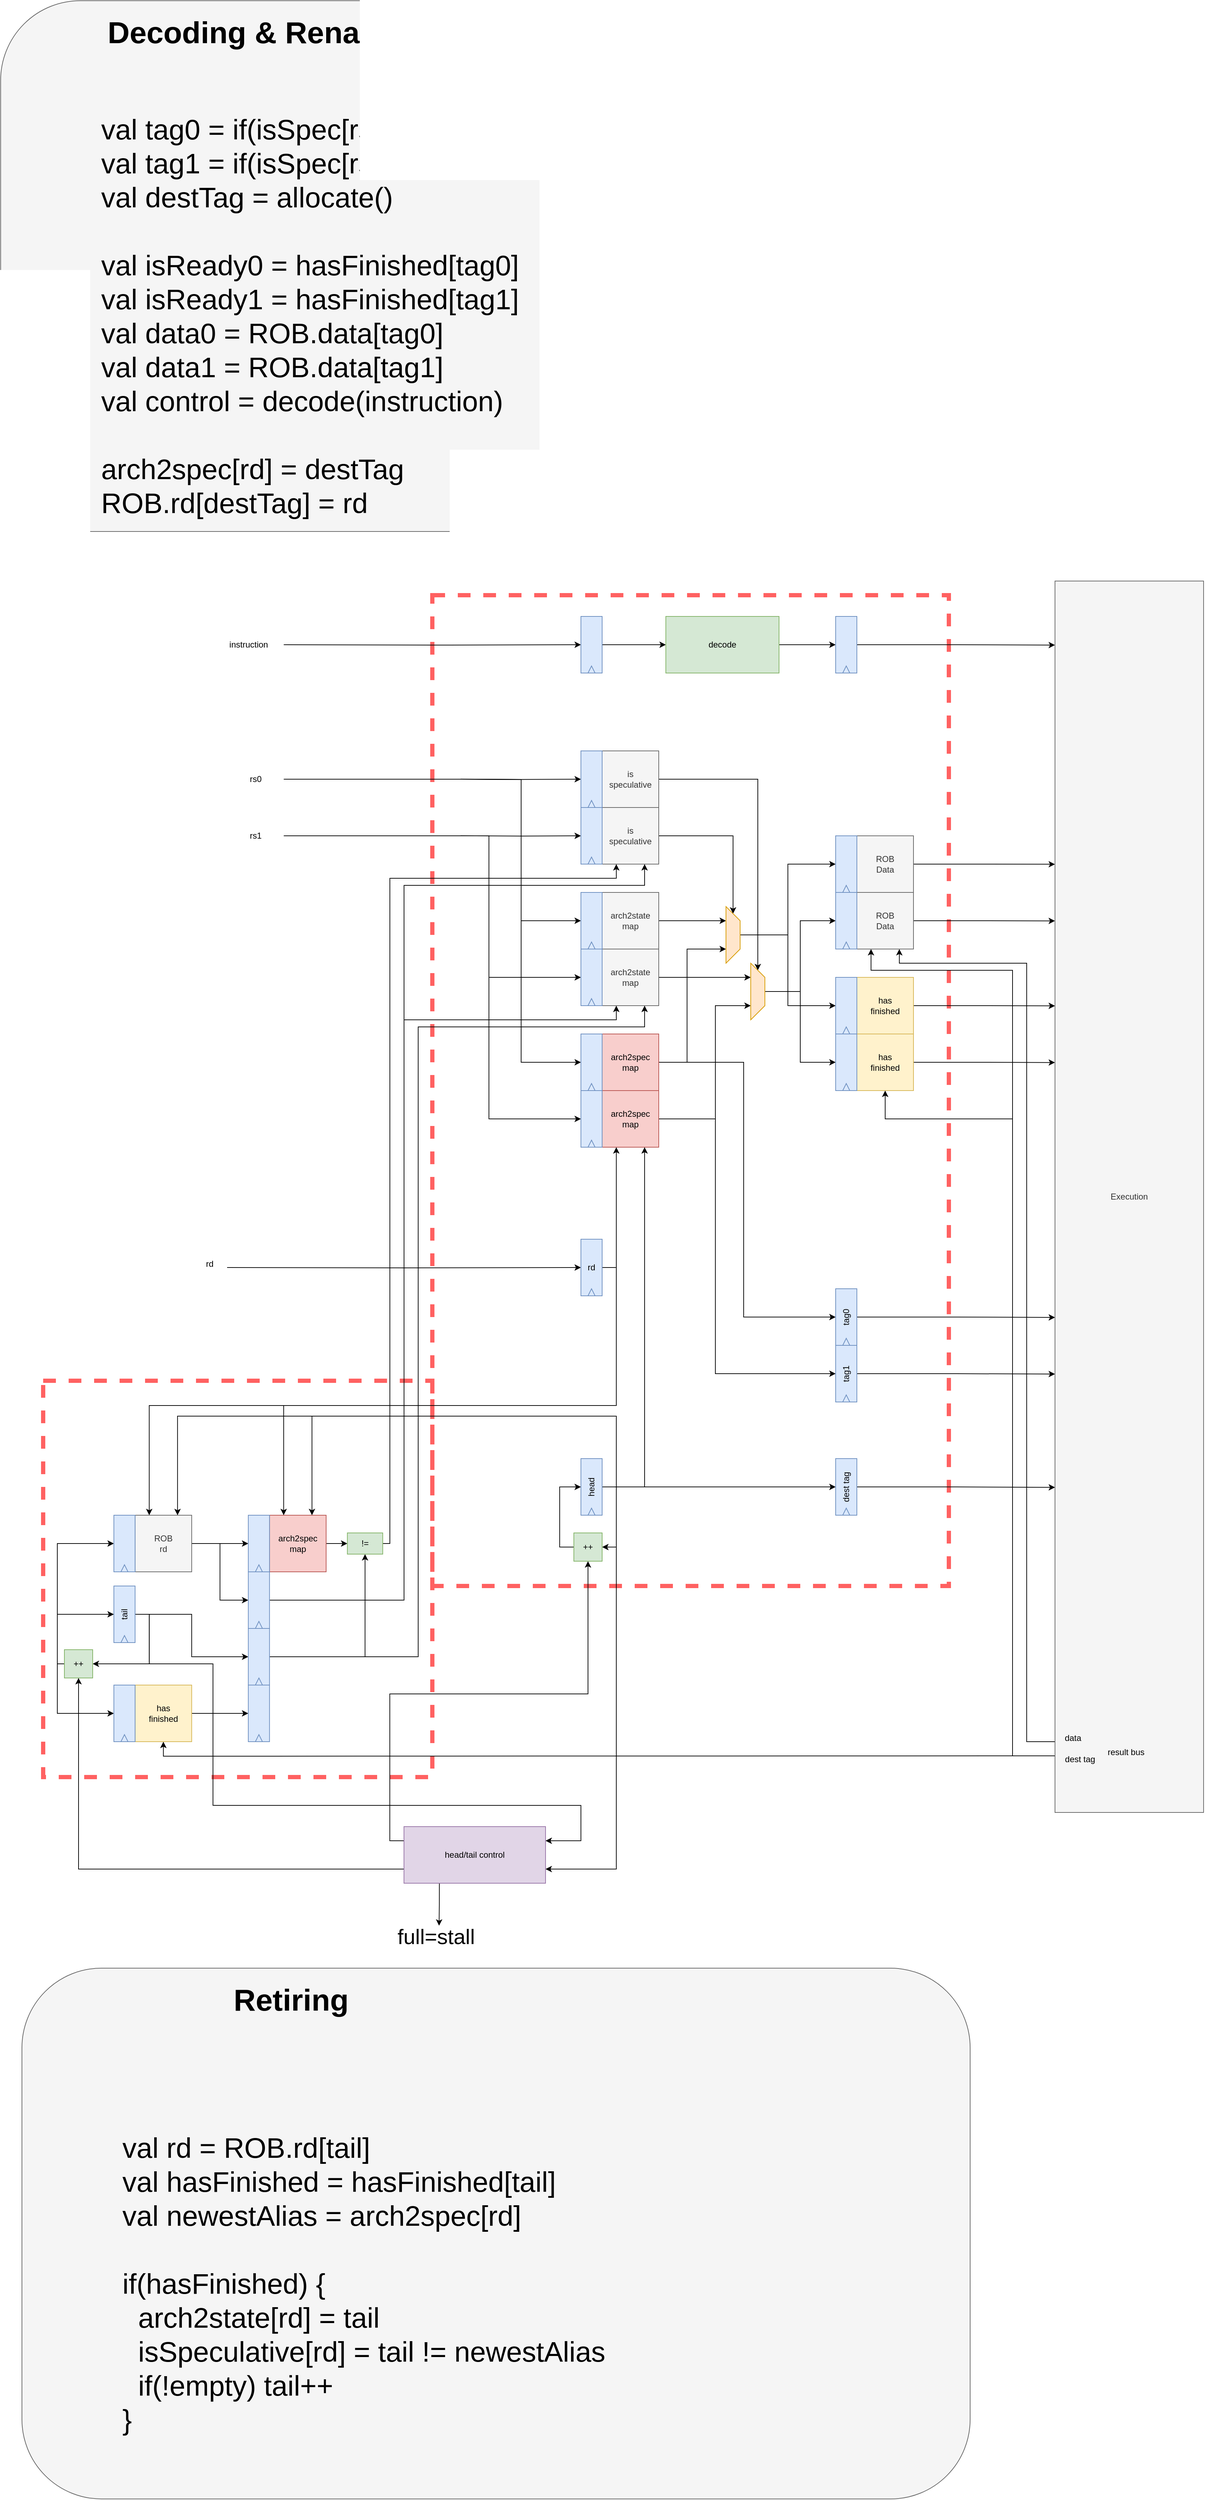 <mxfile version="20.7.4" type="device"><diagram id="__g0TfonTzCmBBWyso2h" name="Page-1"><mxGraphModel dx="5861" dy="4477" grid="1" gridSize="10" guides="1" tooltips="1" connect="1" arrows="1" fold="1" page="1" pageScale="1" pageWidth="850" pageHeight="1100" math="0" shadow="0"><root><mxCell id="0"/><mxCell id="1" parent="0"/><mxCell id="7qlLy7Mz_lEwMJBJuUpn-19" value="" style="rounded=1;whiteSpace=wrap;html=1;fontSize=40;fillColor=#f5f5f5;fontColor=#333333;strokeColor=#666666;" vertex="1" parent="1"><mxGeometry x="-650.09" y="-620" width="1340.09" height="750" as="geometry"/></mxCell><mxCell id="EKfL-BwjNIBpNO0MJgjR-181" value="" style="rounded=0;whiteSpace=wrap;html=1;fillColor=none;dashed=1;strokeColor=#FF6161;strokeWidth=6;" parent="1" vertex="1"><mxGeometry x="-40" y="220" width="730" height="1400" as="geometry"/></mxCell><mxCell id="EKfL-BwjNIBpNO0MJgjR-180" value="" style="rounded=0;whiteSpace=wrap;html=1;fillColor=none;dashed=1;strokeColor=#FF6161;strokeWidth=6;" parent="1" vertex="1"><mxGeometry x="-590" y="1330" width="550" height="560" as="geometry"/></mxCell><mxCell id="EKfL-BwjNIBpNO0MJgjR-17" style="edgeStyle=orthogonalEdgeStyle;rounded=0;orthogonalLoop=1;jettySize=auto;html=1;exitX=1;exitY=0.5;exitDx=0;exitDy=0;entryX=0;entryY=0.5;entryDx=0;entryDy=0;" parent="1" source="EKfL-BwjNIBpNO0MJgjR-1" target="EKfL-BwjNIBpNO0MJgjR-14" edge="1"><mxGeometry relative="1" as="geometry"/></mxCell><mxCell id="EKfL-BwjNIBpNO0MJgjR-1" value="is&lt;br&gt;speculative" style="rounded=0;whiteSpace=wrap;html=1;fillColor=#f5f5f5;fontColor=#333333;strokeColor=#666666;" parent="1" vertex="1"><mxGeometry x="200" y="440" width="80" height="80" as="geometry"/></mxCell><mxCell id="EKfL-BwjNIBpNO0MJgjR-16" style="edgeStyle=orthogonalEdgeStyle;rounded=0;orthogonalLoop=1;jettySize=auto;html=1;exitX=1;exitY=0.5;exitDx=0;exitDy=0;entryX=0;entryY=0.5;entryDx=0;entryDy=0;" parent="1" source="EKfL-BwjNIBpNO0MJgjR-2" target="EKfL-BwjNIBpNO0MJgjR-12" edge="1"><mxGeometry relative="1" as="geometry"><Array as="points"><mxPoint x="385" y="560"/></Array></mxGeometry></mxCell><mxCell id="EKfL-BwjNIBpNO0MJgjR-2" value="is&lt;br&gt;speculative" style="rounded=0;whiteSpace=wrap;html=1;fillColor=#f5f5f5;fontColor=#333333;strokeColor=#666666;" parent="1" vertex="1"><mxGeometry x="200" y="520" width="80" height="80" as="geometry"/></mxCell><mxCell id="EKfL-BwjNIBpNO0MJgjR-25" style="edgeStyle=orthogonalEdgeStyle;rounded=0;orthogonalLoop=1;jettySize=auto;html=1;exitX=1;exitY=0.5;exitDx=0;exitDy=0;entryX=0.75;entryY=1;entryDx=0;entryDy=0;" parent="1" source="EKfL-BwjNIBpNO0MJgjR-4" target="EKfL-BwjNIBpNO0MJgjR-14" edge="1"><mxGeometry relative="1" as="geometry"><Array as="points"><mxPoint x="360" y="960"/><mxPoint x="360" y="800"/></Array></mxGeometry></mxCell><mxCell id="EKfL-BwjNIBpNO0MJgjR-62" style="edgeStyle=orthogonalEdgeStyle;rounded=0;orthogonalLoop=1;jettySize=auto;html=1;exitX=1;exitY=0.5;exitDx=0;exitDy=0;entryX=0;entryY=0.5;entryDx=0;entryDy=0;" parent="1" source="EKfL-BwjNIBpNO0MJgjR-4" target="EKfL-BwjNIBpNO0MJgjR-59" edge="1"><mxGeometry relative="1" as="geometry"><Array as="points"><mxPoint x="360" y="960"/><mxPoint x="360" y="1320"/></Array></mxGeometry></mxCell><mxCell id="EKfL-BwjNIBpNO0MJgjR-4" value="arch2spec&lt;br&gt;map" style="rounded=0;whiteSpace=wrap;html=1;fillColor=#f8cecc;strokeColor=#b85450;" parent="1" vertex="1"><mxGeometry x="200" y="920" width="80" height="80" as="geometry"/></mxCell><mxCell id="EKfL-BwjNIBpNO0MJgjR-24" style="edgeStyle=orthogonalEdgeStyle;rounded=0;orthogonalLoop=1;jettySize=auto;html=1;exitX=1;exitY=0.5;exitDx=0;exitDy=0;entryX=0.75;entryY=1;entryDx=0;entryDy=0;" parent="1" source="EKfL-BwjNIBpNO0MJgjR-5" target="EKfL-BwjNIBpNO0MJgjR-12" edge="1"><mxGeometry relative="1" as="geometry"><Array as="points"><mxPoint x="320" y="880"/><mxPoint x="320" y="720"/></Array></mxGeometry></mxCell><mxCell id="EKfL-BwjNIBpNO0MJgjR-61" style="edgeStyle=orthogonalEdgeStyle;rounded=0;orthogonalLoop=1;jettySize=auto;html=1;exitX=1;exitY=0.5;exitDx=0;exitDy=0;entryX=0;entryY=0.5;entryDx=0;entryDy=0;" parent="1" source="EKfL-BwjNIBpNO0MJgjR-5" target="EKfL-BwjNIBpNO0MJgjR-57" edge="1"><mxGeometry relative="1" as="geometry"><Array as="points"><mxPoint x="400" y="880"/><mxPoint x="400" y="1240"/></Array></mxGeometry></mxCell><mxCell id="EKfL-BwjNIBpNO0MJgjR-5" value="arch2spec&lt;br&gt;map" style="rounded=0;whiteSpace=wrap;html=1;fillColor=#f8cecc;strokeColor=#b85450;" parent="1" vertex="1"><mxGeometry x="200" y="840" width="80" height="80" as="geometry"/></mxCell><mxCell id="EKfL-BwjNIBpNO0MJgjR-22" style="edgeStyle=orthogonalEdgeStyle;rounded=0;orthogonalLoop=1;jettySize=auto;html=1;exitX=1;exitY=0.5;exitDx=0;exitDy=0;entryX=0.25;entryY=1;entryDx=0;entryDy=0;" parent="1" source="EKfL-BwjNIBpNO0MJgjR-6" target="EKfL-BwjNIBpNO0MJgjR-12" edge="1"><mxGeometry relative="1" as="geometry"/></mxCell><mxCell id="EKfL-BwjNIBpNO0MJgjR-6" value="arch2state&lt;br&gt;map" style="rounded=0;whiteSpace=wrap;html=1;fillColor=#f5f5f5;fontColor=#333333;strokeColor=#666666;" parent="1" vertex="1"><mxGeometry x="200" y="640" width="80" height="80" as="geometry"/></mxCell><mxCell id="EKfL-BwjNIBpNO0MJgjR-23" style="edgeStyle=orthogonalEdgeStyle;rounded=0;orthogonalLoop=1;jettySize=auto;html=1;exitX=1;exitY=0.5;exitDx=0;exitDy=0;entryX=0.25;entryY=1;entryDx=0;entryDy=0;" parent="1" source="EKfL-BwjNIBpNO0MJgjR-7" target="EKfL-BwjNIBpNO0MJgjR-14" edge="1"><mxGeometry relative="1" as="geometry"/></mxCell><mxCell id="EKfL-BwjNIBpNO0MJgjR-7" value="arch2state&lt;br&gt;map" style="rounded=0;whiteSpace=wrap;html=1;fillColor=#f5f5f5;fontColor=#333333;strokeColor=#666666;" parent="1" vertex="1"><mxGeometry x="200" y="720" width="80" height="80" as="geometry"/></mxCell><mxCell id="7qlLy7Mz_lEwMJBJuUpn-3" style="edgeStyle=orthogonalEdgeStyle;rounded=0;orthogonalLoop=1;jettySize=auto;html=1;exitX=1;exitY=0.5;exitDx=0;exitDy=0;entryX=0;entryY=0.23;entryDx=0;entryDy=0;entryPerimeter=0;" edge="1" parent="1" source="EKfL-BwjNIBpNO0MJgjR-8" target="7qlLy7Mz_lEwMJBJuUpn-1"><mxGeometry relative="1" as="geometry"/></mxCell><mxCell id="EKfL-BwjNIBpNO0MJgjR-8" value="ROB&lt;br&gt;Data" style="rounded=0;whiteSpace=wrap;html=1;fillColor=#f5f5f5;fontColor=#333333;strokeColor=#666666;" parent="1" vertex="1"><mxGeometry x="560" y="560" width="80" height="80" as="geometry"/></mxCell><mxCell id="EKfL-BwjNIBpNO0MJgjR-188" style="edgeStyle=orthogonalEdgeStyle;rounded=0;orthogonalLoop=1;jettySize=auto;html=1;entryX=0.25;entryY=1;entryDx=0;entryDy=0;" parent="1" target="EKfL-BwjNIBpNO0MJgjR-9" edge="1"><mxGeometry relative="1" as="geometry"><mxPoint x="780" y="1860" as="sourcePoint"/><Array as="points"><mxPoint x="780" y="750"/><mxPoint x="580" y="750"/></Array></mxGeometry></mxCell><mxCell id="EKfL-BwjNIBpNO0MJgjR-189" style="edgeStyle=orthogonalEdgeStyle;rounded=0;orthogonalLoop=1;jettySize=auto;html=1;entryX=0.75;entryY=1;entryDx=0;entryDy=0;" parent="1" target="EKfL-BwjNIBpNO0MJgjR-9" edge="1"><mxGeometry relative="1" as="geometry"><mxPoint x="840" y="1840" as="sourcePoint"/><Array as="points"><mxPoint x="800" y="1840"/><mxPoint x="800" y="740"/><mxPoint x="620" y="740"/></Array></mxGeometry></mxCell><mxCell id="7qlLy7Mz_lEwMJBJuUpn-4" style="edgeStyle=orthogonalEdgeStyle;rounded=0;orthogonalLoop=1;jettySize=auto;html=1;exitX=1;exitY=0.5;exitDx=0;exitDy=0;entryX=0;entryY=0.276;entryDx=0;entryDy=0;entryPerimeter=0;" edge="1" parent="1" source="EKfL-BwjNIBpNO0MJgjR-9" target="7qlLy7Mz_lEwMJBJuUpn-1"><mxGeometry relative="1" as="geometry"/></mxCell><mxCell id="EKfL-BwjNIBpNO0MJgjR-9" value="ROB&lt;br&gt;Data" style="rounded=0;whiteSpace=wrap;html=1;fillColor=#f5f5f5;fontColor=#333333;strokeColor=#666666;" parent="1" vertex="1"><mxGeometry x="560" y="640" width="80" height="80" as="geometry"/></mxCell><mxCell id="7qlLy7Mz_lEwMJBJuUpn-5" style="edgeStyle=orthogonalEdgeStyle;rounded=0;orthogonalLoop=1;jettySize=auto;html=1;exitX=1;exitY=0.5;exitDx=0;exitDy=0;entryX=0;entryY=0.345;entryDx=0;entryDy=0;entryPerimeter=0;" edge="1" parent="1" source="EKfL-BwjNIBpNO0MJgjR-10" target="7qlLy7Mz_lEwMJBJuUpn-1"><mxGeometry relative="1" as="geometry"/></mxCell><mxCell id="EKfL-BwjNIBpNO0MJgjR-10" value="has&lt;br&gt;finished" style="rounded=0;whiteSpace=wrap;html=1;fillColor=#fff2cc;strokeColor=#d6b656;" parent="1" vertex="1"><mxGeometry x="560" y="760" width="80" height="80" as="geometry"/></mxCell><mxCell id="7qlLy7Mz_lEwMJBJuUpn-6" style="edgeStyle=orthogonalEdgeStyle;rounded=0;orthogonalLoop=1;jettySize=auto;html=1;exitX=1;exitY=0.5;exitDx=0;exitDy=0;entryX=0;entryY=0.391;entryDx=0;entryDy=0;entryPerimeter=0;" edge="1" parent="1" source="EKfL-BwjNIBpNO0MJgjR-11" target="7qlLy7Mz_lEwMJBJuUpn-1"><mxGeometry relative="1" as="geometry"/></mxCell><mxCell id="EKfL-BwjNIBpNO0MJgjR-11" value="has&lt;br style=&quot;border-color: var(--border-color);&quot;&gt;finished" style="rounded=0;whiteSpace=wrap;html=1;fillColor=#fff2cc;strokeColor=#d6b656;" parent="1" vertex="1"><mxGeometry x="560" y="840" width="80" height="80" as="geometry"/></mxCell><mxCell id="EKfL-BwjNIBpNO0MJgjR-55" style="edgeStyle=orthogonalEdgeStyle;rounded=0;orthogonalLoop=1;jettySize=auto;html=1;exitX=0.5;exitY=0;exitDx=0;exitDy=0;entryX=0;entryY=0.5;entryDx=0;entryDy=0;" parent="1" source="EKfL-BwjNIBpNO0MJgjR-12" target="EKfL-BwjNIBpNO0MJgjR-45" edge="1"><mxGeometry relative="1" as="geometry"/></mxCell><mxCell id="EKfL-BwjNIBpNO0MJgjR-56" style="edgeStyle=orthogonalEdgeStyle;rounded=0;orthogonalLoop=1;jettySize=auto;html=1;exitX=0.5;exitY=0;exitDx=0;exitDy=0;entryX=0;entryY=0.5;entryDx=0;entryDy=0;" parent="1" source="EKfL-BwjNIBpNO0MJgjR-12" target="EKfL-BwjNIBpNO0MJgjR-49" edge="1"><mxGeometry relative="1" as="geometry"/></mxCell><mxCell id="EKfL-BwjNIBpNO0MJgjR-12" value="" style="shape=trapezoid;perimeter=trapezoidPerimeter;whiteSpace=wrap;html=1;fixedSize=1;rotation=90;fillColor=#ffe6cc;strokeColor=#d79b00;" parent="1" vertex="1"><mxGeometry x="345" y="690" width="80" height="20" as="geometry"/></mxCell><mxCell id="EKfL-BwjNIBpNO0MJgjR-53" style="edgeStyle=orthogonalEdgeStyle;rounded=0;orthogonalLoop=1;jettySize=auto;html=1;exitX=0.5;exitY=0;exitDx=0;exitDy=0;entryX=0;entryY=0.5;entryDx=0;entryDy=0;" parent="1" source="EKfL-BwjNIBpNO0MJgjR-14" target="EKfL-BwjNIBpNO0MJgjR-47" edge="1"><mxGeometry relative="1" as="geometry"/></mxCell><mxCell id="EKfL-BwjNIBpNO0MJgjR-54" style="edgeStyle=orthogonalEdgeStyle;rounded=0;orthogonalLoop=1;jettySize=auto;html=1;exitX=0.5;exitY=0;exitDx=0;exitDy=0;entryX=0;entryY=0.5;entryDx=0;entryDy=0;" parent="1" source="EKfL-BwjNIBpNO0MJgjR-14" target="EKfL-BwjNIBpNO0MJgjR-51" edge="1"><mxGeometry relative="1" as="geometry"/></mxCell><mxCell id="EKfL-BwjNIBpNO0MJgjR-14" value="" style="shape=trapezoid;perimeter=trapezoidPerimeter;whiteSpace=wrap;html=1;fixedSize=1;rotation=90;fillColor=#ffe6cc;strokeColor=#d79b00;" parent="1" vertex="1"><mxGeometry x="380" y="770" width="80" height="20" as="geometry"/></mxCell><mxCell id="EKfL-BwjNIBpNO0MJgjR-136" style="edgeStyle=orthogonalEdgeStyle;rounded=0;orthogonalLoop=1;jettySize=auto;html=1;exitX=0;exitY=0.5;exitDx=0;exitDy=0;entryX=0;entryY=0.5;entryDx=0;entryDy=0;" parent="1" target="EKfL-BwjNIBpNO0MJgjR-31" edge="1"><mxGeometry relative="1" as="geometry"><mxPoint y="479.889" as="sourcePoint"/></mxGeometry></mxCell><mxCell id="EKfL-BwjNIBpNO0MJgjR-31" value="" style="rounded=0;whiteSpace=wrap;html=1;fillColor=#dae8fc;strokeColor=#6c8ebf;" parent="1" vertex="1"><mxGeometry x="170" y="440" width="30" height="80" as="geometry"/></mxCell><mxCell id="EKfL-BwjNIBpNO0MJgjR-32" value="" style="triangle;whiteSpace=wrap;html=1;rotation=-90;fillColor=#dae8fc;strokeColor=#6c8ebf;" parent="1" vertex="1"><mxGeometry x="180" y="510" width="10" height="10" as="geometry"/></mxCell><mxCell id="EKfL-BwjNIBpNO0MJgjR-137" style="edgeStyle=orthogonalEdgeStyle;rounded=0;orthogonalLoop=1;jettySize=auto;html=1;exitX=0;exitY=0.5;exitDx=0;exitDy=0;entryX=0;entryY=0.5;entryDx=0;entryDy=0;" parent="1" target="EKfL-BwjNIBpNO0MJgjR-33" edge="1"><mxGeometry relative="1" as="geometry"><mxPoint y="559.889" as="sourcePoint"/></mxGeometry></mxCell><mxCell id="EKfL-BwjNIBpNO0MJgjR-33" value="" style="rounded=0;whiteSpace=wrap;html=1;fillColor=#dae8fc;strokeColor=#6c8ebf;" parent="1" vertex="1"><mxGeometry x="170" y="520" width="30" height="80" as="geometry"/></mxCell><mxCell id="EKfL-BwjNIBpNO0MJgjR-34" value="" style="triangle;whiteSpace=wrap;html=1;rotation=-90;fillColor=#dae8fc;strokeColor=#6c8ebf;" parent="1" vertex="1"><mxGeometry x="180" y="590" width="10" height="10" as="geometry"/></mxCell><mxCell id="EKfL-BwjNIBpNO0MJgjR-138" style="edgeStyle=orthogonalEdgeStyle;rounded=0;orthogonalLoop=1;jettySize=auto;html=1;exitX=0;exitY=0.5;exitDx=0;exitDy=0;entryX=0;entryY=0.5;entryDx=0;entryDy=0;" parent="1" target="EKfL-BwjNIBpNO0MJgjR-35" edge="1"><mxGeometry relative="1" as="geometry"><mxPoint y="480" as="sourcePoint"/></mxGeometry></mxCell><mxCell id="EKfL-BwjNIBpNO0MJgjR-35" value="" style="rounded=0;whiteSpace=wrap;html=1;fillColor=#dae8fc;strokeColor=#6c8ebf;" parent="1" vertex="1"><mxGeometry x="170" y="640" width="30" height="80" as="geometry"/></mxCell><mxCell id="EKfL-BwjNIBpNO0MJgjR-36" value="" style="triangle;whiteSpace=wrap;html=1;rotation=-90;fillColor=#dae8fc;strokeColor=#6c8ebf;" parent="1" vertex="1"><mxGeometry x="180" y="710" width="10" height="10" as="geometry"/></mxCell><mxCell id="EKfL-BwjNIBpNO0MJgjR-139" style="edgeStyle=orthogonalEdgeStyle;rounded=0;orthogonalLoop=1;jettySize=auto;html=1;exitX=0;exitY=0.5;exitDx=0;exitDy=0;entryX=0;entryY=0.5;entryDx=0;entryDy=0;" parent="1" target="EKfL-BwjNIBpNO0MJgjR-37" edge="1"><mxGeometry relative="1" as="geometry"><mxPoint y="560" as="sourcePoint"/><Array as="points"><mxPoint x="40" y="560"/><mxPoint x="40" y="760"/></Array></mxGeometry></mxCell><mxCell id="EKfL-BwjNIBpNO0MJgjR-37" value="" style="rounded=0;whiteSpace=wrap;html=1;fillColor=#dae8fc;strokeColor=#6c8ebf;" parent="1" vertex="1"><mxGeometry x="170" y="720" width="30" height="80" as="geometry"/></mxCell><mxCell id="EKfL-BwjNIBpNO0MJgjR-38" value="" style="triangle;whiteSpace=wrap;html=1;rotation=-90;fillColor=#dae8fc;strokeColor=#6c8ebf;" parent="1" vertex="1"><mxGeometry x="180" y="790" width="10" height="10" as="geometry"/></mxCell><mxCell id="EKfL-BwjNIBpNO0MJgjR-140" style="edgeStyle=orthogonalEdgeStyle;rounded=0;orthogonalLoop=1;jettySize=auto;html=1;exitX=0;exitY=0.5;exitDx=0;exitDy=0;entryX=0;entryY=0.5;entryDx=0;entryDy=0;" parent="1" target="EKfL-BwjNIBpNO0MJgjR-39" edge="1"><mxGeometry relative="1" as="geometry"><mxPoint y="480" as="sourcePoint"/></mxGeometry></mxCell><mxCell id="EKfL-BwjNIBpNO0MJgjR-39" value="" style="rounded=0;whiteSpace=wrap;html=1;fillColor=#dae8fc;strokeColor=#6c8ebf;" parent="1" vertex="1"><mxGeometry x="170" y="840" width="30" height="80" as="geometry"/></mxCell><mxCell id="EKfL-BwjNIBpNO0MJgjR-40" value="" style="triangle;whiteSpace=wrap;html=1;rotation=-90;fillColor=#dae8fc;strokeColor=#6c8ebf;" parent="1" vertex="1"><mxGeometry x="180" y="910" width="10" height="10" as="geometry"/></mxCell><mxCell id="EKfL-BwjNIBpNO0MJgjR-141" style="edgeStyle=orthogonalEdgeStyle;rounded=0;orthogonalLoop=1;jettySize=auto;html=1;exitX=0;exitY=0.5;exitDx=0;exitDy=0;entryX=0;entryY=0.5;entryDx=0;entryDy=0;" parent="1" target="EKfL-BwjNIBpNO0MJgjR-41" edge="1"><mxGeometry relative="1" as="geometry"><mxPoint y="560" as="sourcePoint"/><Array as="points"><mxPoint x="40" y="560"/><mxPoint x="40" y="960"/></Array></mxGeometry></mxCell><mxCell id="EKfL-BwjNIBpNO0MJgjR-41" value="" style="rounded=0;whiteSpace=wrap;html=1;fillColor=#dae8fc;strokeColor=#6c8ebf;" parent="1" vertex="1"><mxGeometry x="170" y="920" width="30" height="80" as="geometry"/></mxCell><mxCell id="EKfL-BwjNIBpNO0MJgjR-42" value="" style="triangle;whiteSpace=wrap;html=1;rotation=-90;fillColor=#dae8fc;strokeColor=#6c8ebf;" parent="1" vertex="1"><mxGeometry x="180" y="990" width="10" height="10" as="geometry"/></mxCell><mxCell id="EKfL-BwjNIBpNO0MJgjR-45" value="" style="rounded=0;whiteSpace=wrap;html=1;fillColor=#dae8fc;strokeColor=#6c8ebf;" parent="1" vertex="1"><mxGeometry x="530" y="560" width="30" height="80" as="geometry"/></mxCell><mxCell id="EKfL-BwjNIBpNO0MJgjR-46" value="" style="triangle;whiteSpace=wrap;html=1;rotation=-90;fillColor=#dae8fc;strokeColor=#6c8ebf;" parent="1" vertex="1"><mxGeometry x="540" y="630" width="10" height="10" as="geometry"/></mxCell><mxCell id="EKfL-BwjNIBpNO0MJgjR-47" value="" style="rounded=0;whiteSpace=wrap;html=1;fillColor=#dae8fc;strokeColor=#6c8ebf;" parent="1" vertex="1"><mxGeometry x="530" y="640" width="30" height="80" as="geometry"/></mxCell><mxCell id="EKfL-BwjNIBpNO0MJgjR-48" value="" style="triangle;whiteSpace=wrap;html=1;rotation=-90;fillColor=#dae8fc;strokeColor=#6c8ebf;" parent="1" vertex="1"><mxGeometry x="540" y="710" width="10" height="10" as="geometry"/></mxCell><mxCell id="EKfL-BwjNIBpNO0MJgjR-49" value="" style="rounded=0;whiteSpace=wrap;html=1;fillColor=#dae8fc;strokeColor=#6c8ebf;" parent="1" vertex="1"><mxGeometry x="530" y="760" width="30" height="80" as="geometry"/></mxCell><mxCell id="EKfL-BwjNIBpNO0MJgjR-50" value="" style="triangle;whiteSpace=wrap;html=1;rotation=-90;fillColor=#dae8fc;strokeColor=#6c8ebf;" parent="1" vertex="1"><mxGeometry x="540" y="830" width="10" height="10" as="geometry"/></mxCell><mxCell id="EKfL-BwjNIBpNO0MJgjR-51" value="" style="rounded=0;whiteSpace=wrap;html=1;fillColor=#dae8fc;strokeColor=#6c8ebf;" parent="1" vertex="1"><mxGeometry x="530" y="840" width="30" height="80" as="geometry"/></mxCell><mxCell id="EKfL-BwjNIBpNO0MJgjR-52" value="" style="triangle;whiteSpace=wrap;html=1;rotation=-90;fillColor=#dae8fc;strokeColor=#6c8ebf;" parent="1" vertex="1"><mxGeometry x="540" y="910" width="10" height="10" as="geometry"/></mxCell><mxCell id="7qlLy7Mz_lEwMJBJuUpn-7" style="edgeStyle=orthogonalEdgeStyle;rounded=0;orthogonalLoop=1;jettySize=auto;html=1;exitX=1;exitY=0.5;exitDx=0;exitDy=0;entryX=0;entryY=0.598;entryDx=0;entryDy=0;entryPerimeter=0;" edge="1" parent="1" source="EKfL-BwjNIBpNO0MJgjR-57" target="7qlLy7Mz_lEwMJBJuUpn-1"><mxGeometry relative="1" as="geometry"/></mxCell><mxCell id="EKfL-BwjNIBpNO0MJgjR-57" value="tag0" style="rounded=0;whiteSpace=wrap;html=1;fillColor=#dae8fc;strokeColor=#6c8ebf;horizontal=0;" parent="1" vertex="1"><mxGeometry x="530" y="1200" width="30" height="80" as="geometry"/></mxCell><mxCell id="EKfL-BwjNIBpNO0MJgjR-58" value="" style="triangle;whiteSpace=wrap;html=1;rotation=-90;fillColor=#dae8fc;strokeColor=#6c8ebf;" parent="1" vertex="1"><mxGeometry x="540" y="1270" width="10" height="10" as="geometry"/></mxCell><mxCell id="7qlLy7Mz_lEwMJBJuUpn-8" style="edgeStyle=orthogonalEdgeStyle;rounded=0;orthogonalLoop=1;jettySize=auto;html=1;exitX=1;exitY=0.5;exitDx=0;exitDy=0;entryX=0;entryY=0.644;entryDx=0;entryDy=0;entryPerimeter=0;" edge="1" parent="1" source="EKfL-BwjNIBpNO0MJgjR-59" target="7qlLy7Mz_lEwMJBJuUpn-1"><mxGeometry relative="1" as="geometry"/></mxCell><mxCell id="EKfL-BwjNIBpNO0MJgjR-59" value="tag1" style="rounded=0;whiteSpace=wrap;html=1;fillColor=#dae8fc;strokeColor=#6c8ebf;horizontal=0;" parent="1" vertex="1"><mxGeometry x="530" y="1280" width="30" height="80" as="geometry"/></mxCell><mxCell id="EKfL-BwjNIBpNO0MJgjR-60" value="" style="triangle;whiteSpace=wrap;html=1;rotation=-90;fillColor=#dae8fc;strokeColor=#6c8ebf;" parent="1" vertex="1"><mxGeometry x="540" y="1350" width="10" height="10" as="geometry"/></mxCell><mxCell id="EKfL-BwjNIBpNO0MJgjR-73" style="edgeStyle=orthogonalEdgeStyle;rounded=0;orthogonalLoop=1;jettySize=auto;html=1;exitX=1;exitY=0.5;exitDx=0;exitDy=0;entryX=0;entryY=0.5;entryDx=0;entryDy=0;" parent="1" source="EKfL-BwjNIBpNO0MJgjR-149" target="EKfL-BwjNIBpNO0MJgjR-71" edge="1"><mxGeometry relative="1" as="geometry"><mxPoint x="395" y="1520" as="sourcePoint"/><Array as="points"><mxPoint x="400" y="1480"/><mxPoint x="400" y="1480"/></Array></mxGeometry></mxCell><mxCell id="EKfL-BwjNIBpNO0MJgjR-74" style="edgeStyle=orthogonalEdgeStyle;rounded=0;orthogonalLoop=1;jettySize=auto;html=1;exitX=1;exitY=0.5;exitDx=0;exitDy=0;entryX=0.75;entryY=1;entryDx=0;entryDy=0;" parent="1" source="EKfL-BwjNIBpNO0MJgjR-149" target="EKfL-BwjNIBpNO0MJgjR-4" edge="1"><mxGeometry relative="1" as="geometry"><mxPoint x="395" y="1520" as="sourcePoint"/><mxPoint x="260" y="1080" as="targetPoint"/><Array as="points"><mxPoint x="260" y="1480"/></Array></mxGeometry></mxCell><mxCell id="7qlLy7Mz_lEwMJBJuUpn-9" style="edgeStyle=orthogonalEdgeStyle;rounded=0;orthogonalLoop=1;jettySize=auto;html=1;exitX=1;exitY=0.5;exitDx=0;exitDy=0;entryX=0;entryY=0.736;entryDx=0;entryDy=0;entryPerimeter=0;" edge="1" parent="1" source="EKfL-BwjNIBpNO0MJgjR-71" target="7qlLy7Mz_lEwMJBJuUpn-1"><mxGeometry relative="1" as="geometry"/></mxCell><mxCell id="EKfL-BwjNIBpNO0MJgjR-71" value="dest tag" style="rounded=0;whiteSpace=wrap;html=1;fillColor=#dae8fc;strokeColor=#6c8ebf;horizontal=0;" parent="1" vertex="1"><mxGeometry x="530" y="1440" width="30" height="80" as="geometry"/></mxCell><mxCell id="EKfL-BwjNIBpNO0MJgjR-72" value="" style="triangle;whiteSpace=wrap;html=1;rotation=-90;fillColor=#dae8fc;strokeColor=#6c8ebf;" parent="1" vertex="1"><mxGeometry x="540" y="1510" width="10" height="10" as="geometry"/></mxCell><mxCell id="EKfL-BwjNIBpNO0MJgjR-117" style="edgeStyle=orthogonalEdgeStyle;rounded=0;orthogonalLoop=1;jettySize=auto;html=1;exitX=1;exitY=0.5;exitDx=0;exitDy=0;entryX=0;entryY=0.5;entryDx=0;entryDy=0;" parent="1" source="EKfL-BwjNIBpNO0MJgjR-96" target="EKfL-BwjNIBpNO0MJgjR-114" edge="1"><mxGeometry relative="1" as="geometry"/></mxCell><mxCell id="EKfL-BwjNIBpNO0MJgjR-118" style="edgeStyle=orthogonalEdgeStyle;rounded=0;orthogonalLoop=1;jettySize=auto;html=1;exitX=1;exitY=0.5;exitDx=0;exitDy=0;entryX=1;entryY=0.5;entryDx=0;entryDy=0;" parent="1" source="EKfL-BwjNIBpNO0MJgjR-96" target="EKfL-BwjNIBpNO0MJgjR-99" edge="1"><mxGeometry relative="1" as="geometry"/></mxCell><mxCell id="7qlLy7Mz_lEwMJBJuUpn-13" style="edgeStyle=orthogonalEdgeStyle;rounded=0;orthogonalLoop=1;jettySize=auto;html=1;exitX=1;exitY=0.5;exitDx=0;exitDy=0;entryX=1;entryY=0.25;entryDx=0;entryDy=0;" edge="1" parent="1" source="EKfL-BwjNIBpNO0MJgjR-96" target="7qlLy7Mz_lEwMJBJuUpn-11"><mxGeometry relative="1" as="geometry"><Array as="points"><mxPoint x="-440" y="1660"/><mxPoint x="-440" y="1730"/><mxPoint x="-350" y="1730"/><mxPoint x="-350" y="1930"/><mxPoint x="170" y="1930"/><mxPoint x="170" y="1980"/></Array></mxGeometry></mxCell><mxCell id="EKfL-BwjNIBpNO0MJgjR-96" value="tail" style="rounded=0;whiteSpace=wrap;html=1;fillColor=#dae8fc;strokeColor=#6c8ebf;horizontal=0;" parent="1" vertex="1"><mxGeometry x="-490.09" y="1620" width="30" height="80" as="geometry"/></mxCell><mxCell id="EKfL-BwjNIBpNO0MJgjR-97" value="" style="triangle;whiteSpace=wrap;html=1;rotation=-90;fillColor=#dae8fc;strokeColor=#6c8ebf;" parent="1" vertex="1"><mxGeometry x="-480.09" y="1690" width="10" height="10" as="geometry"/></mxCell><mxCell id="EKfL-BwjNIBpNO0MJgjR-119" style="edgeStyle=orthogonalEdgeStyle;rounded=0;orthogonalLoop=1;jettySize=auto;html=1;exitX=0;exitY=0.5;exitDx=0;exitDy=0;entryX=0;entryY=0.5;entryDx=0;entryDy=0;" parent="1" source="EKfL-BwjNIBpNO0MJgjR-99" target="EKfL-BwjNIBpNO0MJgjR-96" edge="1"><mxGeometry relative="1" as="geometry"><Array as="points"><mxPoint x="-570" y="1730"/><mxPoint x="-570" y="1660"/></Array></mxGeometry></mxCell><mxCell id="EKfL-BwjNIBpNO0MJgjR-120" style="edgeStyle=orthogonalEdgeStyle;rounded=0;orthogonalLoop=1;jettySize=auto;html=1;exitX=0;exitY=0.5;exitDx=0;exitDy=0;entryX=0;entryY=0.5;entryDx=0;entryDy=0;" parent="1" source="EKfL-BwjNIBpNO0MJgjR-99" target="EKfL-BwjNIBpNO0MJgjR-101" edge="1"><mxGeometry relative="1" as="geometry"><Array as="points"><mxPoint x="-570" y="1730"/><mxPoint x="-570" y="1560"/></Array></mxGeometry></mxCell><mxCell id="EKfL-BwjNIBpNO0MJgjR-176" style="edgeStyle=orthogonalEdgeStyle;rounded=0;orthogonalLoop=1;jettySize=auto;html=1;exitX=0;exitY=0.5;exitDx=0;exitDy=0;entryX=0;entryY=0.5;entryDx=0;entryDy=0;" parent="1" source="EKfL-BwjNIBpNO0MJgjR-99" target="EKfL-BwjNIBpNO0MJgjR-174" edge="1"><mxGeometry x="-0.091" y="-15" relative="1" as="geometry"><Array as="points"><mxPoint x="-570" y="1730"/><mxPoint x="-570" y="1800"/></Array><mxPoint as="offset"/></mxGeometry></mxCell><mxCell id="EKfL-BwjNIBpNO0MJgjR-99" value="++" style="rounded=0;whiteSpace=wrap;html=1;fillColor=#d5e8d4;strokeColor=#82b366;" parent="1" vertex="1"><mxGeometry x="-560" y="1710" width="40" height="40" as="geometry"/></mxCell><mxCell id="EKfL-BwjNIBpNO0MJgjR-108" style="edgeStyle=orthogonalEdgeStyle;rounded=0;orthogonalLoop=1;jettySize=auto;html=1;exitX=1;exitY=0.5;exitDx=0;exitDy=0;entryX=0;entryY=0.5;entryDx=0;entryDy=0;" parent="1" source="EKfL-BwjNIBpNO0MJgjR-100" target="EKfL-BwjNIBpNO0MJgjR-106" edge="1"><mxGeometry relative="1" as="geometry"/></mxCell><mxCell id="EKfL-BwjNIBpNO0MJgjR-157" style="edgeStyle=orthogonalEdgeStyle;rounded=0;orthogonalLoop=1;jettySize=auto;html=1;exitX=1;exitY=0.5;exitDx=0;exitDy=0;entryX=0;entryY=0.5;entryDx=0;entryDy=0;" parent="1" source="EKfL-BwjNIBpNO0MJgjR-100" target="EKfL-BwjNIBpNO0MJgjR-155" edge="1"><mxGeometry relative="1" as="geometry"/></mxCell><mxCell id="EKfL-BwjNIBpNO0MJgjR-100" value="ROB&lt;br&gt;rd" style="rounded=0;whiteSpace=wrap;html=1;fillColor=#f5f5f5;fontColor=#333333;strokeColor=#666666;" parent="1" vertex="1"><mxGeometry x="-460.09" y="1520" width="80" height="80" as="geometry"/></mxCell><mxCell id="EKfL-BwjNIBpNO0MJgjR-101" value="" style="rounded=0;whiteSpace=wrap;html=1;fillColor=#dae8fc;strokeColor=#6c8ebf;" parent="1" vertex="1"><mxGeometry x="-490.09" y="1520" width="30" height="80" as="geometry"/></mxCell><mxCell id="EKfL-BwjNIBpNO0MJgjR-102" value="" style="triangle;whiteSpace=wrap;html=1;rotation=-90;fillColor=#dae8fc;strokeColor=#6c8ebf;" parent="1" vertex="1"><mxGeometry x="-480.09" y="1590" width="10" height="10" as="geometry"/></mxCell><mxCell id="EKfL-BwjNIBpNO0MJgjR-125" style="edgeStyle=orthogonalEdgeStyle;rounded=0;orthogonalLoop=1;jettySize=auto;html=1;exitX=1;exitY=0.5;exitDx=0;exitDy=0;entryX=0;entryY=0.5;entryDx=0;entryDy=0;" parent="1" source="EKfL-BwjNIBpNO0MJgjR-104" target="EKfL-BwjNIBpNO0MJgjR-124" edge="1"><mxGeometry relative="1" as="geometry"/></mxCell><mxCell id="EKfL-BwjNIBpNO0MJgjR-104" value="arch2spec&lt;br&gt;map" style="rounded=0;whiteSpace=wrap;html=1;fillColor=#f8cecc;strokeColor=#b85450;" parent="1" vertex="1"><mxGeometry x="-270.09" y="1520" width="80" height="80" as="geometry"/></mxCell><mxCell id="EKfL-BwjNIBpNO0MJgjR-106" value="" style="rounded=0;whiteSpace=wrap;html=1;fillColor=#dae8fc;strokeColor=#6c8ebf;" parent="1" vertex="1"><mxGeometry x="-300.09" y="1520" width="30" height="80" as="geometry"/></mxCell><mxCell id="EKfL-BwjNIBpNO0MJgjR-107" value="" style="triangle;whiteSpace=wrap;html=1;rotation=-90;fillColor=#dae8fc;strokeColor=#6c8ebf;" parent="1" vertex="1"><mxGeometry x="-290.09" y="1590" width="10" height="10" as="geometry"/></mxCell><mxCell id="EKfL-BwjNIBpNO0MJgjR-121" style="edgeStyle=orthogonalEdgeStyle;rounded=0;orthogonalLoop=1;jettySize=auto;html=1;exitX=1;exitY=0.5;exitDx=0;exitDy=0;entryX=0.75;entryY=1;entryDx=0;entryDy=0;" parent="1" source="EKfL-BwjNIBpNO0MJgjR-114" target="EKfL-BwjNIBpNO0MJgjR-7" edge="1"><mxGeometry relative="1" as="geometry"><mxPoint x="-80.09" y="1719.857" as="targetPoint"/><Array as="points"><mxPoint x="-60" y="1720"/><mxPoint x="-60" y="830"/><mxPoint x="260" y="830"/></Array></mxGeometry></mxCell><mxCell id="EKfL-BwjNIBpNO0MJgjR-126" style="edgeStyle=orthogonalEdgeStyle;rounded=0;orthogonalLoop=1;jettySize=auto;html=1;exitX=1;exitY=0.5;exitDx=0;exitDy=0;entryX=0.5;entryY=1;entryDx=0;entryDy=0;" parent="1" source="EKfL-BwjNIBpNO0MJgjR-114" target="EKfL-BwjNIBpNO0MJgjR-124" edge="1"><mxGeometry relative="1" as="geometry"/></mxCell><mxCell id="EKfL-BwjNIBpNO0MJgjR-114" value="" style="rounded=0;whiteSpace=wrap;html=1;fillColor=#dae8fc;strokeColor=#6c8ebf;" parent="1" vertex="1"><mxGeometry x="-300.09" y="1680" width="30" height="80" as="geometry"/></mxCell><mxCell id="EKfL-BwjNIBpNO0MJgjR-115" value="" style="triangle;whiteSpace=wrap;html=1;rotation=-90;fillColor=#dae8fc;strokeColor=#6c8ebf;" parent="1" vertex="1"><mxGeometry x="-290.09" y="1750" width="10" height="10" as="geometry"/></mxCell><mxCell id="EKfL-BwjNIBpNO0MJgjR-127" style="edgeStyle=orthogonalEdgeStyle;rounded=0;orthogonalLoop=1;jettySize=auto;html=1;exitX=1;exitY=0.5;exitDx=0;exitDy=0;entryX=0.25;entryY=1;entryDx=0;entryDy=0;" parent="1" source="EKfL-BwjNIBpNO0MJgjR-124" target="EKfL-BwjNIBpNO0MJgjR-2" edge="1"><mxGeometry relative="1" as="geometry"><mxPoint x="-80.09" y="1560" as="targetPoint"/><Array as="points"><mxPoint x="-100" y="1560"/><mxPoint x="-100" y="620"/><mxPoint x="220" y="620"/></Array></mxGeometry></mxCell><mxCell id="EKfL-BwjNIBpNO0MJgjR-124" value="!=" style="rounded=0;whiteSpace=wrap;html=1;fillColor=#d5e8d4;strokeColor=#82b366;" parent="1" vertex="1"><mxGeometry x="-160.09" y="1545" width="50" height="30" as="geometry"/></mxCell><mxCell id="EKfL-BwjNIBpNO0MJgjR-128" style="edgeStyle=orthogonalEdgeStyle;rounded=0;orthogonalLoop=1;jettySize=auto;html=1;exitX=1;exitY=0.5;exitDx=0;exitDy=0;entryX=0;entryY=0.5;entryDx=0;entryDy=0;" parent="1" source="EKfL-BwjNIBpNO0MJgjR-129" target="EKfL-BwjNIBpNO0MJgjR-132" edge="1"><mxGeometry relative="1" as="geometry"/></mxCell><mxCell id="7qlLy7Mz_lEwMJBJuUpn-25" style="edgeStyle=orthogonalEdgeStyle;rounded=0;orthogonalLoop=1;jettySize=auto;html=1;fontSize=43;entryX=0;entryY=0.5;entryDx=0;entryDy=0;" edge="1" parent="1" target="EKfL-BwjNIBpNO0MJgjR-129"><mxGeometry relative="1" as="geometry"><mxPoint x="-250" y="290" as="sourcePoint"/></mxGeometry></mxCell><mxCell id="EKfL-BwjNIBpNO0MJgjR-129" value="" style="rounded=0;whiteSpace=wrap;html=1;fillColor=#dae8fc;strokeColor=#6c8ebf;" parent="1" vertex="1"><mxGeometry x="170" y="250" width="30" height="80" as="geometry"/></mxCell><mxCell id="EKfL-BwjNIBpNO0MJgjR-130" value="" style="triangle;whiteSpace=wrap;html=1;rotation=-90;fillColor=#dae8fc;strokeColor=#6c8ebf;" parent="1" vertex="1"><mxGeometry x="180" y="320" width="10" height="10" as="geometry"/></mxCell><mxCell id="EKfL-BwjNIBpNO0MJgjR-131" style="edgeStyle=orthogonalEdgeStyle;rounded=0;orthogonalLoop=1;jettySize=auto;html=1;exitX=1;exitY=0.5;exitDx=0;exitDy=0;entryX=0;entryY=0.5;entryDx=0;entryDy=0;" parent="1" source="EKfL-BwjNIBpNO0MJgjR-132" target="EKfL-BwjNIBpNO0MJgjR-133" edge="1"><mxGeometry relative="1" as="geometry"/></mxCell><mxCell id="EKfL-BwjNIBpNO0MJgjR-132" value="decode" style="rounded=0;whiteSpace=wrap;html=1;fillColor=#d5e8d4;strokeColor=#82b366;" parent="1" vertex="1"><mxGeometry x="290" y="250" width="160" height="80" as="geometry"/></mxCell><mxCell id="7qlLy7Mz_lEwMJBJuUpn-2" style="edgeStyle=orthogonalEdgeStyle;rounded=0;orthogonalLoop=1;jettySize=auto;html=1;exitX=1;exitY=0.5;exitDx=0;exitDy=0;entryX=0;entryY=0.052;entryDx=0;entryDy=0;entryPerimeter=0;" edge="1" parent="1" source="EKfL-BwjNIBpNO0MJgjR-133" target="7qlLy7Mz_lEwMJBJuUpn-1"><mxGeometry relative="1" as="geometry"/></mxCell><mxCell id="EKfL-BwjNIBpNO0MJgjR-133" value="" style="rounded=0;whiteSpace=wrap;html=1;fillColor=#dae8fc;strokeColor=#6c8ebf;" parent="1" vertex="1"><mxGeometry x="530" y="250" width="30" height="80" as="geometry"/></mxCell><mxCell id="EKfL-BwjNIBpNO0MJgjR-134" value="" style="triangle;whiteSpace=wrap;html=1;rotation=-90;fillColor=#dae8fc;strokeColor=#6c8ebf;" parent="1" vertex="1"><mxGeometry x="540" y="320" width="10" height="10" as="geometry"/></mxCell><mxCell id="EKfL-BwjNIBpNO0MJgjR-144" style="edgeStyle=orthogonalEdgeStyle;rounded=0;orthogonalLoop=1;jettySize=auto;html=1;entryX=0;entryY=0.5;entryDx=0;entryDy=0;" parent="1" target="EKfL-BwjNIBpNO0MJgjR-142" edge="1"><mxGeometry relative="1" as="geometry"><mxPoint x="-330" y="1170" as="sourcePoint"/></mxGeometry></mxCell><mxCell id="EKfL-BwjNIBpNO0MJgjR-145" style="edgeStyle=orthogonalEdgeStyle;rounded=0;orthogonalLoop=1;jettySize=auto;html=1;exitX=1;exitY=0.5;exitDx=0;exitDy=0;entryX=0.25;entryY=1;entryDx=0;entryDy=0;" parent="1" source="EKfL-BwjNIBpNO0MJgjR-142" target="EKfL-BwjNIBpNO0MJgjR-4" edge="1"><mxGeometry relative="1" as="geometry"><mxPoint x="220" y="1080" as="targetPoint"/></mxGeometry></mxCell><mxCell id="EKfL-BwjNIBpNO0MJgjR-160" style="edgeStyle=orthogonalEdgeStyle;rounded=0;orthogonalLoop=1;jettySize=auto;html=1;exitX=1;exitY=0.5;exitDx=0;exitDy=0;entryX=0.25;entryY=0;entryDx=0;entryDy=0;" parent="1" source="EKfL-BwjNIBpNO0MJgjR-142" target="EKfL-BwjNIBpNO0MJgjR-100" edge="1"><mxGeometry relative="1" as="geometry"/></mxCell><mxCell id="EKfL-BwjNIBpNO0MJgjR-171" style="edgeStyle=orthogonalEdgeStyle;rounded=0;orthogonalLoop=1;jettySize=auto;html=1;exitX=1;exitY=0.5;exitDx=0;exitDy=0;entryX=0.25;entryY=0;entryDx=0;entryDy=0;" parent="1" source="EKfL-BwjNIBpNO0MJgjR-142" target="EKfL-BwjNIBpNO0MJgjR-104" edge="1"><mxGeometry relative="1" as="geometry"/></mxCell><mxCell id="EKfL-BwjNIBpNO0MJgjR-142" value="rd" style="rounded=0;whiteSpace=wrap;html=1;fillColor=#dae8fc;strokeColor=#6c8ebf;" parent="1" vertex="1"><mxGeometry x="170" y="1130" width="30" height="80" as="geometry"/></mxCell><mxCell id="EKfL-BwjNIBpNO0MJgjR-143" value="" style="triangle;whiteSpace=wrap;html=1;rotation=-90;fillColor=#dae8fc;strokeColor=#6c8ebf;" parent="1" vertex="1"><mxGeometry x="180" y="1200" width="10" height="10" as="geometry"/></mxCell><mxCell id="EKfL-BwjNIBpNO0MJgjR-146" value="rs0" style="text;html=1;align=center;verticalAlign=middle;resizable=0;points=[];autosize=1;strokeColor=none;fillColor=none;" parent="1" vertex="1"><mxGeometry x="-310.09" y="465" width="40" height="30" as="geometry"/></mxCell><mxCell id="EKfL-BwjNIBpNO0MJgjR-147" value="rs1" style="text;html=1;align=center;verticalAlign=middle;resizable=0;points=[];autosize=1;strokeColor=none;fillColor=none;" parent="1" vertex="1"><mxGeometry x="-310.09" y="545" width="40" height="30" as="geometry"/></mxCell><mxCell id="EKfL-BwjNIBpNO0MJgjR-148" value="rd" style="text;html=1;align=center;verticalAlign=middle;resizable=0;points=[];autosize=1;strokeColor=none;fillColor=none;" parent="1" vertex="1"><mxGeometry x="-370" y="1150" width="30" height="30" as="geometry"/></mxCell><mxCell id="EKfL-BwjNIBpNO0MJgjR-152" style="edgeStyle=orthogonalEdgeStyle;rounded=0;orthogonalLoop=1;jettySize=auto;html=1;exitX=1;exitY=0.5;exitDx=0;exitDy=0;entryX=1;entryY=0.5;entryDx=0;entryDy=0;" parent="1" source="EKfL-BwjNIBpNO0MJgjR-149" target="EKfL-BwjNIBpNO0MJgjR-151" edge="1"><mxGeometry relative="1" as="geometry"/></mxCell><mxCell id="EKfL-BwjNIBpNO0MJgjR-161" style="edgeStyle=orthogonalEdgeStyle;rounded=0;orthogonalLoop=1;jettySize=auto;html=1;exitX=1;exitY=0.5;exitDx=0;exitDy=0;entryX=0.75;entryY=0;entryDx=0;entryDy=0;" parent="1" source="EKfL-BwjNIBpNO0MJgjR-149" target="EKfL-BwjNIBpNO0MJgjR-100" edge="1"><mxGeometry relative="1" as="geometry"><Array as="points"><mxPoint x="220" y="1480"/><mxPoint x="220" y="1380"/><mxPoint x="-400" y="1380"/></Array></mxGeometry></mxCell><mxCell id="EKfL-BwjNIBpNO0MJgjR-172" style="edgeStyle=orthogonalEdgeStyle;rounded=0;orthogonalLoop=1;jettySize=auto;html=1;exitX=1;exitY=0.5;exitDx=0;exitDy=0;entryX=0.75;entryY=0;entryDx=0;entryDy=0;" parent="1" source="EKfL-BwjNIBpNO0MJgjR-149" target="EKfL-BwjNIBpNO0MJgjR-104" edge="1"><mxGeometry relative="1" as="geometry"><Array as="points"><mxPoint x="220" y="1480"/><mxPoint x="220" y="1380"/><mxPoint x="-210" y="1380"/></Array></mxGeometry></mxCell><mxCell id="7qlLy7Mz_lEwMJBJuUpn-12" style="edgeStyle=orthogonalEdgeStyle;rounded=0;orthogonalLoop=1;jettySize=auto;html=1;exitX=1;exitY=0.5;exitDx=0;exitDy=0;entryX=1;entryY=0.75;entryDx=0;entryDy=0;" edge="1" parent="1" source="EKfL-BwjNIBpNO0MJgjR-149" target="7qlLy7Mz_lEwMJBJuUpn-11"><mxGeometry relative="1" as="geometry"/></mxCell><mxCell id="EKfL-BwjNIBpNO0MJgjR-149" value="head" style="rounded=0;whiteSpace=wrap;html=1;fillColor=#dae8fc;strokeColor=#6c8ebf;horizontal=0;" parent="1" vertex="1"><mxGeometry x="170" y="1440" width="30" height="80" as="geometry"/></mxCell><mxCell id="EKfL-BwjNIBpNO0MJgjR-150" value="" style="triangle;whiteSpace=wrap;html=1;rotation=-90;fillColor=#dae8fc;strokeColor=#6c8ebf;" parent="1" vertex="1"><mxGeometry x="180" y="1510" width="10" height="10" as="geometry"/></mxCell><mxCell id="EKfL-BwjNIBpNO0MJgjR-153" style="edgeStyle=orthogonalEdgeStyle;rounded=0;orthogonalLoop=1;jettySize=auto;html=1;exitX=0;exitY=0.5;exitDx=0;exitDy=0;entryX=0;entryY=0.5;entryDx=0;entryDy=0;" parent="1" source="EKfL-BwjNIBpNO0MJgjR-151" target="EKfL-BwjNIBpNO0MJgjR-149" edge="1"><mxGeometry relative="1" as="geometry"/></mxCell><mxCell id="EKfL-BwjNIBpNO0MJgjR-151" value="++" style="rounded=0;whiteSpace=wrap;html=1;fillColor=#d5e8d4;strokeColor=#82b366;" parent="1" vertex="1"><mxGeometry x="160" y="1545" width="40" height="40" as="geometry"/></mxCell><mxCell id="EKfL-BwjNIBpNO0MJgjR-158" style="edgeStyle=orthogonalEdgeStyle;rounded=0;orthogonalLoop=1;jettySize=auto;html=1;exitX=1;exitY=0.5;exitDx=0;exitDy=0;entryX=0.75;entryY=1;entryDx=0;entryDy=0;" parent="1" source="EKfL-BwjNIBpNO0MJgjR-155" target="EKfL-BwjNIBpNO0MJgjR-2" edge="1"><mxGeometry relative="1" as="geometry"><Array as="points"><mxPoint x="-80" y="1640"/><mxPoint x="-80" y="630"/><mxPoint x="260" y="630"/></Array></mxGeometry></mxCell><mxCell id="EKfL-BwjNIBpNO0MJgjR-159" style="edgeStyle=orthogonalEdgeStyle;rounded=0;orthogonalLoop=1;jettySize=auto;html=1;exitX=1;exitY=0.5;exitDx=0;exitDy=0;entryX=0.25;entryY=1;entryDx=0;entryDy=0;" parent="1" source="EKfL-BwjNIBpNO0MJgjR-155" target="EKfL-BwjNIBpNO0MJgjR-7" edge="1"><mxGeometry relative="1" as="geometry"><Array as="points"><mxPoint x="-80" y="1640"/><mxPoint x="-80" y="820"/><mxPoint x="220" y="820"/></Array></mxGeometry></mxCell><mxCell id="EKfL-BwjNIBpNO0MJgjR-155" value="" style="rounded=0;whiteSpace=wrap;html=1;fillColor=#dae8fc;strokeColor=#6c8ebf;" parent="1" vertex="1"><mxGeometry x="-300.09" y="1600" width="30" height="80" as="geometry"/></mxCell><mxCell id="EKfL-BwjNIBpNO0MJgjR-156" value="" style="triangle;whiteSpace=wrap;html=1;rotation=-90;fillColor=#dae8fc;strokeColor=#6c8ebf;" parent="1" vertex="1"><mxGeometry x="-290.09" y="1670" width="10" height="10" as="geometry"/></mxCell><mxCell id="EKfL-BwjNIBpNO0MJgjR-184" style="edgeStyle=orthogonalEdgeStyle;rounded=0;orthogonalLoop=1;jettySize=auto;html=1;exitX=0.75;exitY=1;exitDx=0;exitDy=0;entryX=0.5;entryY=1;entryDx=0;entryDy=0;" parent="1" target="EKfL-BwjNIBpNO0MJgjR-11" edge="1"><mxGeometry relative="1" as="geometry"><mxPoint x="620" y="1120" as="targetPoint"/><mxPoint x="780" y="1860" as="sourcePoint"/><Array as="points"><mxPoint x="780" y="960"/><mxPoint x="600" y="960"/></Array></mxGeometry></mxCell><mxCell id="EKfL-BwjNIBpNO0MJgjR-179" style="edgeStyle=orthogonalEdgeStyle;rounded=0;orthogonalLoop=1;jettySize=auto;html=1;exitX=1;exitY=0.5;exitDx=0;exitDy=0;" parent="1" source="EKfL-BwjNIBpNO0MJgjR-173" target="EKfL-BwjNIBpNO0MJgjR-177" edge="1"><mxGeometry relative="1" as="geometry"/></mxCell><mxCell id="EKfL-BwjNIBpNO0MJgjR-182" style="edgeStyle=orthogonalEdgeStyle;rounded=0;orthogonalLoop=1;jettySize=auto;html=1;entryX=0.5;entryY=1;entryDx=0;entryDy=0;" parent="1" target="EKfL-BwjNIBpNO0MJgjR-173" edge="1"><mxGeometry relative="1" as="geometry"><mxPoint x="840" y="1860" as="sourcePoint"/></mxGeometry></mxCell><mxCell id="EKfL-BwjNIBpNO0MJgjR-173" value="has&lt;br&gt;finished" style="rounded=0;whiteSpace=wrap;html=1;fillColor=#fff2cc;strokeColor=#d6b656;" parent="1" vertex="1"><mxGeometry x="-460.09" y="1760" width="80" height="80" as="geometry"/></mxCell><mxCell id="EKfL-BwjNIBpNO0MJgjR-174" value="" style="rounded=0;whiteSpace=wrap;html=1;fillColor=#dae8fc;strokeColor=#6c8ebf;" parent="1" vertex="1"><mxGeometry x="-490.09" y="1760" width="30" height="80" as="geometry"/></mxCell><mxCell id="EKfL-BwjNIBpNO0MJgjR-175" value="" style="triangle;whiteSpace=wrap;html=1;rotation=-90;fillColor=#dae8fc;strokeColor=#6c8ebf;" parent="1" vertex="1"><mxGeometry x="-480.09" y="1830" width="10" height="10" as="geometry"/></mxCell><mxCell id="EKfL-BwjNIBpNO0MJgjR-177" value="" style="rounded=0;whiteSpace=wrap;html=1;fillColor=#dae8fc;strokeColor=#6c8ebf;" parent="1" vertex="1"><mxGeometry x="-300.09" y="1760" width="30" height="80" as="geometry"/></mxCell><mxCell id="EKfL-BwjNIBpNO0MJgjR-178" value="" style="triangle;whiteSpace=wrap;html=1;rotation=-90;fillColor=#dae8fc;strokeColor=#6c8ebf;" parent="1" vertex="1"><mxGeometry x="-290.09" y="1830" width="10" height="10" as="geometry"/></mxCell><mxCell id="7qlLy7Mz_lEwMJBJuUpn-1" value="Execution" style="rounded=0;whiteSpace=wrap;html=1;fillColor=#f5f5f5;fontColor=#333333;strokeColor=#666666;" vertex="1" parent="1"><mxGeometry x="840" y="200" width="210" height="1740" as="geometry"/></mxCell><mxCell id="EKfL-BwjNIBpNO0MJgjR-186" value="dest tag" style="text;html=1;align=center;verticalAlign=middle;resizable=0;points=[];autosize=1;strokeColor=none;fillColor=none;" parent="1" vertex="1"><mxGeometry x="840" y="1850" width="70" height="30" as="geometry"/></mxCell><mxCell id="EKfL-BwjNIBpNO0MJgjR-190" value="data" style="text;html=1;align=center;verticalAlign=middle;resizable=0;points=[];autosize=1;strokeColor=none;fillColor=none;" parent="1" vertex="1"><mxGeometry x="840" y="1820" width="50" height="30" as="geometry"/></mxCell><mxCell id="7qlLy7Mz_lEwMJBJuUpn-10" value="result bus" style="text;html=1;align=center;verticalAlign=middle;resizable=0;points=[];autosize=1;strokeColor=none;fillColor=none;" vertex="1" parent="1"><mxGeometry x="900" y="1840" width="80" height="30" as="geometry"/></mxCell><mxCell id="7qlLy7Mz_lEwMJBJuUpn-14" style="edgeStyle=orthogonalEdgeStyle;rounded=0;orthogonalLoop=1;jettySize=auto;html=1;exitX=0;exitY=0.25;exitDx=0;exitDy=0;entryX=0.5;entryY=1;entryDx=0;entryDy=0;" edge="1" parent="1" source="7qlLy7Mz_lEwMJBJuUpn-11" target="EKfL-BwjNIBpNO0MJgjR-151"><mxGeometry relative="1" as="geometry"/></mxCell><mxCell id="7qlLy7Mz_lEwMJBJuUpn-15" style="edgeStyle=orthogonalEdgeStyle;rounded=0;orthogonalLoop=1;jettySize=auto;html=1;exitX=0;exitY=0.75;exitDx=0;exitDy=0;entryX=0.5;entryY=1;entryDx=0;entryDy=0;" edge="1" parent="1" source="7qlLy7Mz_lEwMJBJuUpn-11" target="EKfL-BwjNIBpNO0MJgjR-99"><mxGeometry relative="1" as="geometry"/></mxCell><mxCell id="7qlLy7Mz_lEwMJBJuUpn-16" style="edgeStyle=orthogonalEdgeStyle;rounded=0;orthogonalLoop=1;jettySize=auto;html=1;exitX=0.25;exitY=1;exitDx=0;exitDy=0;" edge="1" parent="1" source="7qlLy7Mz_lEwMJBJuUpn-11"><mxGeometry relative="1" as="geometry"><mxPoint x="-30.476" y="2100" as="targetPoint"/></mxGeometry></mxCell><mxCell id="7qlLy7Mz_lEwMJBJuUpn-11" value="head/tail control" style="rounded=0;whiteSpace=wrap;html=1;fillColor=#e1d5e7;strokeColor=#9673a6;" vertex="1" parent="1"><mxGeometry x="-80.09" y="1960" width="200.09" height="80" as="geometry"/></mxCell><mxCell id="7qlLy7Mz_lEwMJBJuUpn-17" value="full=stall" style="text;html=1;align=center;verticalAlign=middle;resizable=0;points=[];autosize=1;strokeColor=none;fillColor=none;fontSize=30;" vertex="1" parent="1"><mxGeometry x="-100" y="2090" width="130" height="50" as="geometry"/></mxCell><mxCell id="7qlLy7Mz_lEwMJBJuUpn-18" value="val tag0 = if(isSpec[rs0]) arch2spec[rs0] else arch2state[rs0]&lt;br&gt;val tag1 = if(isSpec[rs1]) arch2spec[rs1] else arch2state[rs1]&lt;br&gt;val destTag = allocate()&lt;br&gt;&lt;br&gt;val isReady0 = hasFinished[tag0]&lt;br&gt;val isReady1 = hasFinished[tag1]&lt;br&gt;val data0 = ROB.data[tag0]&lt;br&gt;val data1 = ROB.data[tag1]&lt;br&gt;val control = decode(instruction)&lt;br&gt;&lt;br&gt;arch2spec[rd] = destTag&lt;br&gt;ROB.rd[destTag] = rd" style="text;html=1;align=left;verticalAlign=middle;resizable=0;points=[];autosize=1;strokeColor=none;fillColor=none;fontSize=40;" vertex="1" parent="1"><mxGeometry x="-510.09" y="-470" width="1090" height="590" as="geometry"/></mxCell><mxCell id="7qlLy7Mz_lEwMJBJuUpn-20" value="Decoding &amp;amp; Renaming" style="text;html=1;align=center;verticalAlign=middle;resizable=0;points=[];autosize=1;strokeColor=none;fillColor=none;fontSize=43;fontStyle=1" vertex="1" parent="1"><mxGeometry x="-510.09" y="-610" width="480" height="70" as="geometry"/></mxCell><mxCell id="7qlLy7Mz_lEwMJBJuUpn-21" value="" style="rounded=1;whiteSpace=wrap;html=1;fontSize=40;fillColor=#f5f5f5;fontColor=#333333;strokeColor=#666666;" vertex="1" parent="1"><mxGeometry x="-620" y="2160" width="1340.09" height="750" as="geometry"/></mxCell><mxCell id="7qlLy7Mz_lEwMJBJuUpn-22" value="val rd = ROB.rd[tail]&lt;br&gt;val hasFinished = hasFinished[tail]&lt;br&gt;val newestAlias = arch2spec[rd]&lt;br&gt;&lt;br&gt;if(hasFinished) {&lt;br&gt;&amp;nbsp; arch2state[rd] = tail&lt;br&gt;&amp;nbsp; isSpeculative[rd] = tail != newestAlias&lt;br&gt;&amp;nbsp; if(!empty) tail++&lt;br&gt;}" style="text;html=1;align=left;verticalAlign=middle;resizable=0;points=[];autosize=1;strokeColor=none;fillColor=none;fontSize=40;" vertex="1" parent="1"><mxGeometry x="-480" y="2380" width="710" height="450" as="geometry"/></mxCell><mxCell id="7qlLy7Mz_lEwMJBJuUpn-23" value="Retiring" style="text;html=1;align=center;verticalAlign=middle;resizable=0;points=[];autosize=1;strokeColor=none;fillColor=none;fontSize=43;fontStyle=1" vertex="1" parent="1"><mxGeometry x="-335" y="2170" width="190" height="70" as="geometry"/></mxCell><mxCell id="7qlLy7Mz_lEwMJBJuUpn-26" value="instruction" style="text;html=1;align=center;verticalAlign=middle;resizable=0;points=[];autosize=1;strokeColor=none;fillColor=none;fontSize=12;" vertex="1" parent="1"><mxGeometry x="-340" y="275" width="80" height="30" as="geometry"/></mxCell><mxCell id="7qlLy7Mz_lEwMJBJuUpn-27" value="" style="endArrow=none;html=1;rounded=0;fontSize=12;" edge="1" parent="1"><mxGeometry width="50" height="50" relative="1" as="geometry"><mxPoint x="-250" y="480" as="sourcePoint"/><mxPoint y="480" as="targetPoint"/></mxGeometry></mxCell><mxCell id="7qlLy7Mz_lEwMJBJuUpn-28" value="" style="endArrow=none;html=1;rounded=0;fontSize=12;" edge="1" parent="1"><mxGeometry width="50" height="50" relative="1" as="geometry"><mxPoint x="-250" y="560" as="sourcePoint"/><mxPoint y="560" as="targetPoint"/></mxGeometry></mxCell></root></mxGraphModel></diagram></mxfile>